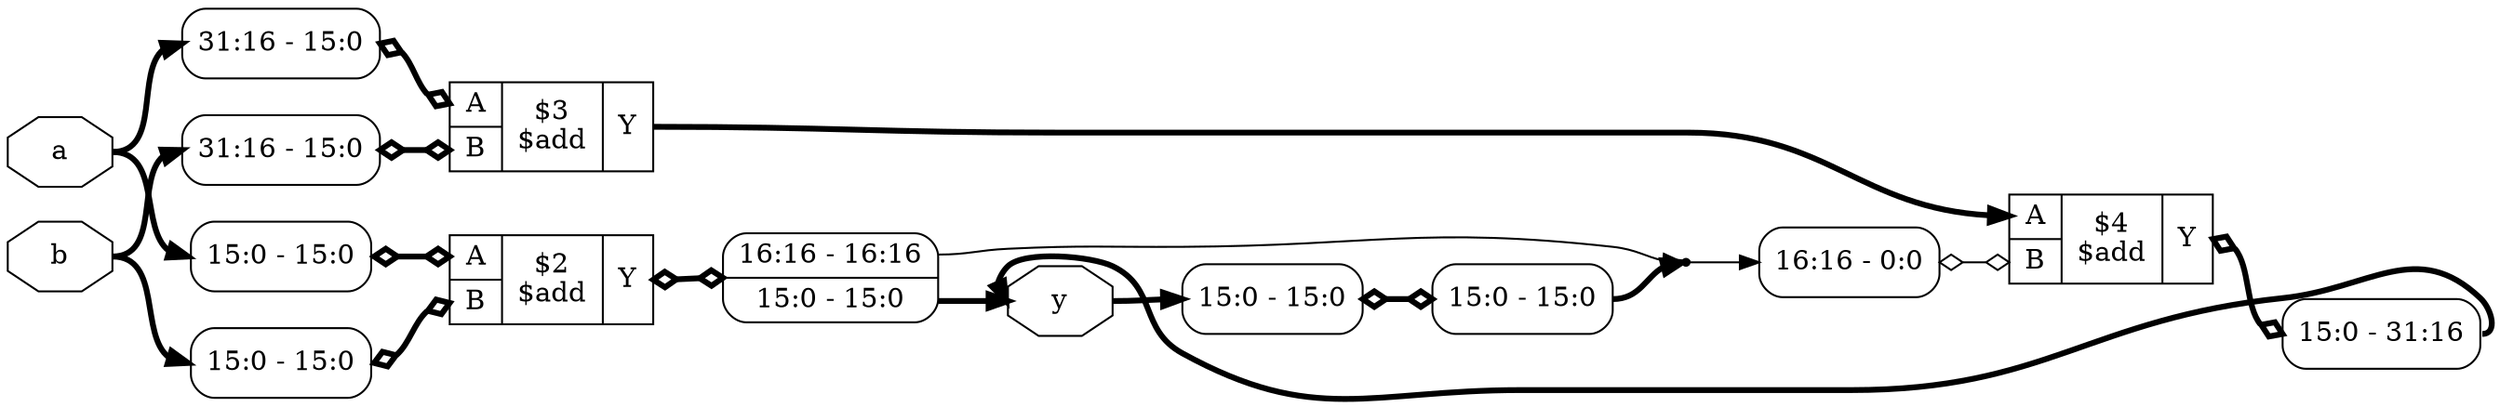 digraph "test" {
rankdir="LR";
remincross=true;
n3 [ shape=octagon, label="a", color="black", fontcolor="black"];
n4 [ shape=octagon, label="b", color="black", fontcolor="black"];
n5 [ shape=octagon, label="y", color="black", fontcolor="black"];
c9 [ shape=record, label="{{<p6> A|<p7> B}|$2\n$add|{<p8> Y}}",  ];
x0 [ shape=record, style=rounded, label="<s0> 15:0 - 15:0 ", color="black", fontcolor="black" ];
x0:e -> c9:p6:w [arrowhead=odiamond, arrowtail=odiamond, dir=both, color="black", fontcolor="black", style="setlinewidth(3)", label=""];
x1 [ shape=record, style=rounded, label="<s0> 15:0 - 15:0 ", color="black", fontcolor="black" ];
x1:e -> c9:p7:w [arrowhead=odiamond, arrowtail=odiamond, dir=both, color="black", fontcolor="black", style="setlinewidth(3)", label=""];
x2 [ shape=record, style=rounded, label="<s1> 16:16 - 16:16 |<s0> 15:0 - 15:0 ", color="black", fontcolor="black" ];
c9:p8:e -> x2:w [arrowhead=odiamond, arrowtail=odiamond, dir=both, color="black", fontcolor="black", style="setlinewidth(3)", label=""];
c10 [ shape=record, label="{{<p6> A|<p7> B}|$3\n$add|{<p8> Y}}",  ];
x3 [ shape=record, style=rounded, label="<s0> 31:16 - 15:0 ", color="black", fontcolor="black" ];
x3:e -> c10:p6:w [arrowhead=odiamond, arrowtail=odiamond, dir=both, color="black", fontcolor="black", style="setlinewidth(3)", label=""];
x4 [ shape=record, style=rounded, label="<s0> 31:16 - 15:0 ", color="black", fontcolor="black" ];
x4:e -> c10:p7:w [arrowhead=odiamond, arrowtail=odiamond, dir=both, color="black", fontcolor="black", style="setlinewidth(3)", label=""];
c11 [ shape=record, label="{{<p6> A|<p7> B}|$4\n$add|{<p8> Y}}",  ];
x5 [ shape=record, style=rounded, label="<s0> 16:16 - 0:0 ", color="black", fontcolor="black" ];
x5:e -> c11:p7:w [arrowhead=odiamond, arrowtail=odiamond, dir=both, color="black", fontcolor="black", label=""];
x6 [ shape=record, style=rounded, label="<s0> 15:0 - 31:16 ", color="black", fontcolor="black" ];
c11:p8:e -> x6:w [arrowhead=odiamond, arrowtail=odiamond, dir=both, color="black", fontcolor="black", style="setlinewidth(3)", label=""];
x7 [ shape=record, style=rounded, label="<s0> 15:0 - 15:0 ", color="black", fontcolor="black" ];
x8 [ shape=record, style=rounded, label="<s0> 15:0 - 15:0 ", color="black", fontcolor="black" ];
x7:e -> x8:w [arrowhead=odiamond, arrowtail=odiamond, dir=both, color="black", fontcolor="black", style="setlinewidth(3)", label=""];
n1 [ shape=point ];
x2:s1:e -> n1:w [color="black", fontcolor="black", label=""];
x8:s0:e -> n1:w [color="black", fontcolor="black", style="setlinewidth(3)", label=""];
n1:e -> x5:s0:w [color="black", fontcolor="black", label=""];
c10:p8:e -> c11:p6:w [color="black", fontcolor="black", style="setlinewidth(3)", label=""];
n3:e -> x0:s0:w [color="black", fontcolor="black", style="setlinewidth(3)", label=""];
n3:e -> x3:s0:w [color="black", fontcolor="black", style="setlinewidth(3)", label=""];
n4:e -> x1:s0:w [color="black", fontcolor="black", style="setlinewidth(3)", label=""];
n4:e -> x4:s0:w [color="black", fontcolor="black", style="setlinewidth(3)", label=""];
x2:s0:e -> n5:w [color="black", fontcolor="black", style="setlinewidth(3)", label=""];
x6:s0:e -> n5:w [color="black", fontcolor="black", style="setlinewidth(3)", label=""];
n5:e -> x7:s0:w [color="black", fontcolor="black", style="setlinewidth(3)", label=""];
}
